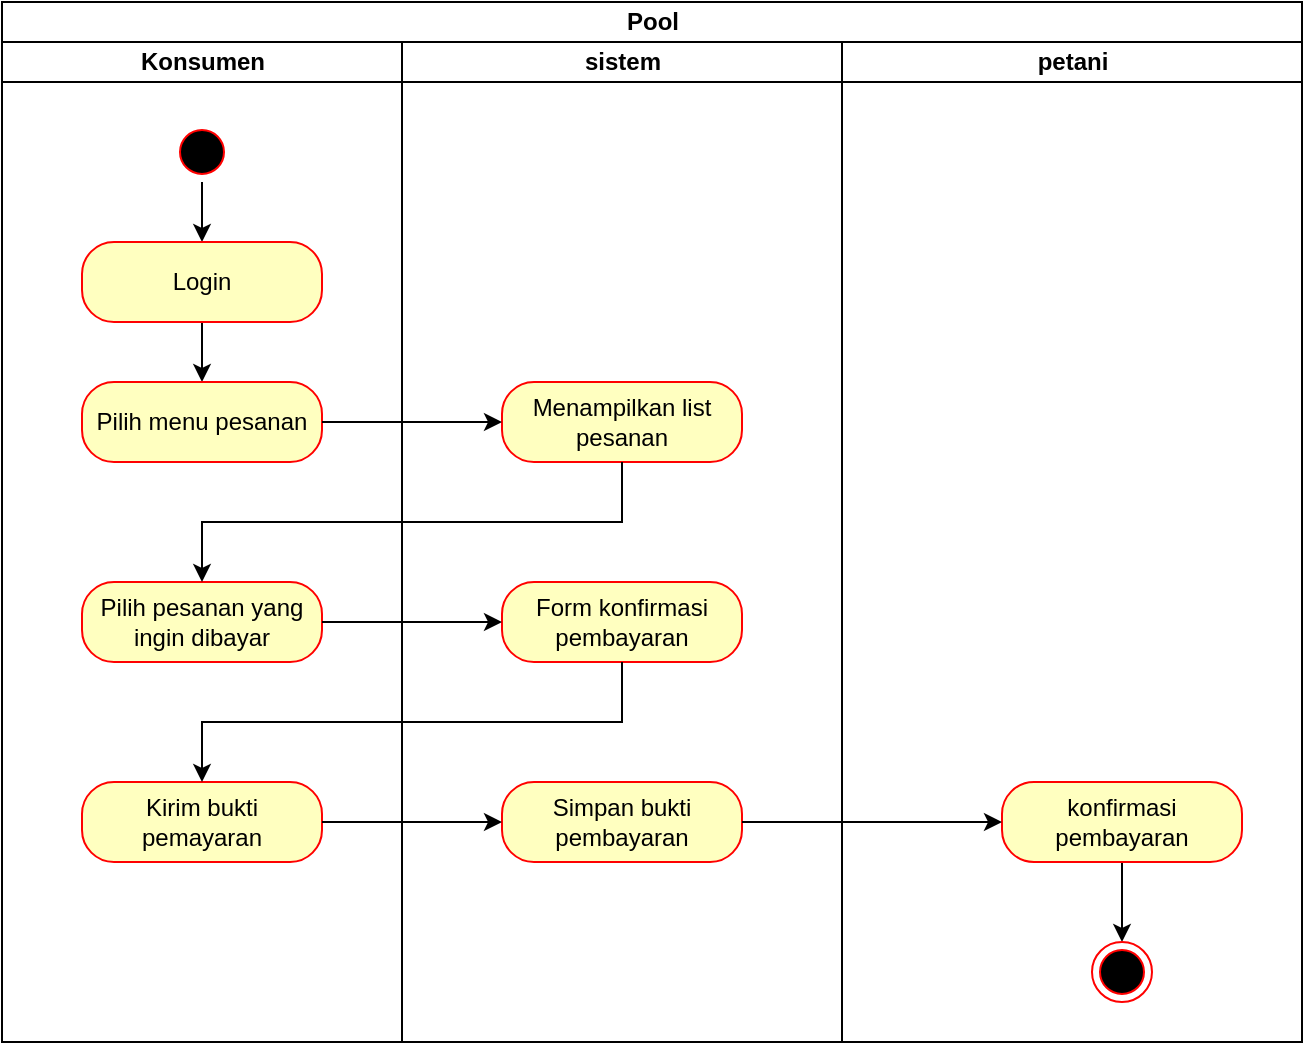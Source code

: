 <mxfile version="24.3.1" type="github">
  <diagram name="Page-1" id="YTNfgah5Yn6mvZ7XXSs6">
    <mxGraphModel dx="1035" dy="1611" grid="1" gridSize="10" guides="1" tooltips="1" connect="1" arrows="1" fold="1" page="1" pageScale="1" pageWidth="850" pageHeight="1100" math="0" shadow="0">
      <root>
        <mxCell id="0" />
        <mxCell id="1" parent="0" />
        <mxCell id="lD11Ap2pyaeoG-l7Y28U-1" value="Pool" style="swimlane;childLayout=stackLayout;resizeParent=1;resizeParentMax=0;startSize=20;html=1;" vertex="1" parent="1">
          <mxGeometry x="240.0" y="-110" width="650" height="520" as="geometry" />
        </mxCell>
        <mxCell id="lD11Ap2pyaeoG-l7Y28U-2" value="Konsumen" style="swimlane;startSize=20;html=1;" vertex="1" parent="lD11Ap2pyaeoG-l7Y28U-1">
          <mxGeometry y="20" width="200" height="500" as="geometry" />
        </mxCell>
        <mxCell id="lD11Ap2pyaeoG-l7Y28U-10" style="edgeStyle=orthogonalEdgeStyle;rounded=0;orthogonalLoop=1;jettySize=auto;html=1;exitX=0.5;exitY=1;exitDx=0;exitDy=0;entryX=0.5;entryY=0;entryDx=0;entryDy=0;" edge="1" parent="lD11Ap2pyaeoG-l7Y28U-2" source="lD11Ap2pyaeoG-l7Y28U-5" target="lD11Ap2pyaeoG-l7Y28U-7">
          <mxGeometry relative="1" as="geometry" />
        </mxCell>
        <mxCell id="lD11Ap2pyaeoG-l7Y28U-5" value="" style="ellipse;html=1;shape=startState;fillColor=#000000;strokeColor=#ff0000;" vertex="1" parent="lD11Ap2pyaeoG-l7Y28U-2">
          <mxGeometry x="85.0" y="40" width="30" height="30" as="geometry" />
        </mxCell>
        <mxCell id="lD11Ap2pyaeoG-l7Y28U-20" style="edgeStyle=orthogonalEdgeStyle;rounded=0;orthogonalLoop=1;jettySize=auto;html=1;exitX=0.5;exitY=1;exitDx=0;exitDy=0;entryX=0.5;entryY=0;entryDx=0;entryDy=0;" edge="1" parent="lD11Ap2pyaeoG-l7Y28U-2" source="lD11Ap2pyaeoG-l7Y28U-7" target="lD11Ap2pyaeoG-l7Y28U-11">
          <mxGeometry relative="1" as="geometry" />
        </mxCell>
        <mxCell id="lD11Ap2pyaeoG-l7Y28U-7" value="Login" style="rounded=1;whiteSpace=wrap;html=1;arcSize=40;fontColor=#000000;fillColor=#ffffc0;strokeColor=#ff0000;" vertex="1" parent="lD11Ap2pyaeoG-l7Y28U-2">
          <mxGeometry x="40.0" y="100" width="120" height="40" as="geometry" />
        </mxCell>
        <mxCell id="lD11Ap2pyaeoG-l7Y28U-11" value="Pilih menu pesanan" style="rounded=1;whiteSpace=wrap;html=1;arcSize=40;fontColor=#000000;fillColor=#ffffc0;strokeColor=#ff0000;" vertex="1" parent="lD11Ap2pyaeoG-l7Y28U-2">
          <mxGeometry x="40.0" y="170" width="120" height="40" as="geometry" />
        </mxCell>
        <mxCell id="lD11Ap2pyaeoG-l7Y28U-17" value="Pilih pesanan yang ingin dibayar" style="rounded=1;whiteSpace=wrap;html=1;arcSize=40;fontColor=#000000;fillColor=#ffffc0;strokeColor=#ff0000;" vertex="1" parent="lD11Ap2pyaeoG-l7Y28U-2">
          <mxGeometry x="40.0" y="270" width="120" height="40" as="geometry" />
        </mxCell>
        <mxCell id="lD11Ap2pyaeoG-l7Y28U-25" value="Kirim bukti pemayaran" style="rounded=1;whiteSpace=wrap;html=1;arcSize=40;fontColor=#000000;fillColor=#ffffc0;strokeColor=#ff0000;" vertex="1" parent="lD11Ap2pyaeoG-l7Y28U-2">
          <mxGeometry x="40.0" y="370" width="120" height="40" as="geometry" />
        </mxCell>
        <mxCell id="lD11Ap2pyaeoG-l7Y28U-3" value="sistem" style="swimlane;startSize=20;html=1;" vertex="1" parent="lD11Ap2pyaeoG-l7Y28U-1">
          <mxGeometry x="200" y="20" width="220" height="500" as="geometry" />
        </mxCell>
        <mxCell id="lD11Ap2pyaeoG-l7Y28U-14" value="Menampilkan list pesanan" style="rounded=1;whiteSpace=wrap;html=1;arcSize=40;fontColor=#000000;fillColor=#ffffc0;strokeColor=#ff0000;" vertex="1" parent="lD11Ap2pyaeoG-l7Y28U-3">
          <mxGeometry x="50.0" y="170" width="120" height="40" as="geometry" />
        </mxCell>
        <mxCell id="lD11Ap2pyaeoG-l7Y28U-18" value="Form konfirmasi pembayaran" style="rounded=1;whiteSpace=wrap;html=1;arcSize=40;fontColor=#000000;fillColor=#ffffc0;strokeColor=#ff0000;" vertex="1" parent="lD11Ap2pyaeoG-l7Y28U-3">
          <mxGeometry x="50.0" y="270" width="120" height="40" as="geometry" />
        </mxCell>
        <mxCell id="lD11Ap2pyaeoG-l7Y28U-29" value="Simpan bukti pembayaran&lt;span style=&quot;color: rgba(0, 0, 0, 0); font-family: monospace; font-size: 0px; text-align: start; text-wrap: nowrap;&quot;&gt;%3CmxGraphModel%3E%3Croot%3E%3CmxCell%20id%3D%220%22%2F%3E%3CmxCell%20id%3D%221%22%20parent%3D%220%22%2F%3E%3CmxCell%20id%3D%222%22%20value%3D%22Kirim%20bukti%20pemayaran%22%20style%3D%22rounded%3D1%3BwhiteSpace%3Dwrap%3Bhtml%3D1%3BarcSize%3D40%3BfontColor%3D%23000000%3BfillColor%3D%23ffffc0%3BstrokeColor%3D%23ff0000%3B%22%20vertex%3D%221%22%20parent%3D%221%22%3E%3CmxGeometry%20x%3D%22280%22%20y%3D%22280%22%20width%3D%22120%22%20height%3D%2240%22%20as%3D%22geometry%22%2F%3E%3C%2FmxCell%3E%3C%2Froot%3E%3C%2FmxGraphModel%3E&lt;/span&gt;&lt;span style=&quot;color: rgba(0, 0, 0, 0); font-family: monospace; font-size: 0px; text-align: start; text-wrap: nowrap;&quot;&gt;%3CmxGraphModel%3E%3Croot%3E%3CmxCell%20id%3D%220%22%2F%3E%3CmxCell%20id%3D%221%22%20parent%3D%220%22%2F%3E%3CmxCell%20id%3D%222%22%20value%3D%22Kirim%20bukti%20pemayaran%22%20style%3D%22rounded%3D1%3BwhiteSpace%3Dwrap%3Bhtml%3D1%3BarcSize%3D40%3BfontColor%3D%23000000%3BfillColor%3D%23ffffc0%3BstrokeColor%3D%23ff0000%3B%22%20vertex%3D%221%22%20parent%3D%221%22%3E%3CmxGeometry%20x%3D%22280%22%20y%3D%22280%22%20width%3D%22120%22%20height%3D%2240%22%20as%3D%22geometry%22%2F%3E%3C%2FmxCell%3E%3C%2Froot%3E%3C%2FmxGraphModel%3E&lt;/span&gt;" style="rounded=1;whiteSpace=wrap;html=1;arcSize=40;fontColor=#000000;fillColor=#ffffc0;strokeColor=#ff0000;" vertex="1" parent="lD11Ap2pyaeoG-l7Y28U-3">
          <mxGeometry x="50.0" y="370" width="120" height="40" as="geometry" />
        </mxCell>
        <mxCell id="lD11Ap2pyaeoG-l7Y28U-4" value="petani" style="swimlane;startSize=20;html=1;" vertex="1" parent="lD11Ap2pyaeoG-l7Y28U-1">
          <mxGeometry x="420" y="20" width="230" height="500" as="geometry" />
        </mxCell>
        <mxCell id="lD11Ap2pyaeoG-l7Y28U-35" style="edgeStyle=orthogonalEdgeStyle;rounded=0;orthogonalLoop=1;jettySize=auto;html=1;exitX=0.5;exitY=1;exitDx=0;exitDy=0;entryX=0.5;entryY=0;entryDx=0;entryDy=0;" edge="1" parent="lD11Ap2pyaeoG-l7Y28U-4" source="lD11Ap2pyaeoG-l7Y28U-30" target="lD11Ap2pyaeoG-l7Y28U-34">
          <mxGeometry relative="1" as="geometry" />
        </mxCell>
        <mxCell id="lD11Ap2pyaeoG-l7Y28U-30" value="konfirmasi pembayaran" style="rounded=1;whiteSpace=wrap;html=1;arcSize=40;fontColor=#000000;fillColor=#ffffc0;strokeColor=#ff0000;" vertex="1" parent="lD11Ap2pyaeoG-l7Y28U-4">
          <mxGeometry x="80.0" y="370" width="120" height="40" as="geometry" />
        </mxCell>
        <mxCell id="lD11Ap2pyaeoG-l7Y28U-34" value="" style="ellipse;html=1;shape=endState;fillColor=#000000;strokeColor=#ff0000;" vertex="1" parent="lD11Ap2pyaeoG-l7Y28U-4">
          <mxGeometry x="125.0" y="450" width="30" height="30" as="geometry" />
        </mxCell>
        <mxCell id="lD11Ap2pyaeoG-l7Y28U-21" style="edgeStyle=orthogonalEdgeStyle;rounded=0;orthogonalLoop=1;jettySize=auto;html=1;exitX=1;exitY=0.5;exitDx=0;exitDy=0;entryX=0;entryY=0.5;entryDx=0;entryDy=0;" edge="1" parent="lD11Ap2pyaeoG-l7Y28U-1" source="lD11Ap2pyaeoG-l7Y28U-11" target="lD11Ap2pyaeoG-l7Y28U-14">
          <mxGeometry relative="1" as="geometry" />
        </mxCell>
        <mxCell id="lD11Ap2pyaeoG-l7Y28U-23" style="edgeStyle=orthogonalEdgeStyle;rounded=0;orthogonalLoop=1;jettySize=auto;html=1;exitX=0.5;exitY=1;exitDx=0;exitDy=0;entryX=0.5;entryY=0;entryDx=0;entryDy=0;" edge="1" parent="lD11Ap2pyaeoG-l7Y28U-1" source="lD11Ap2pyaeoG-l7Y28U-14" target="lD11Ap2pyaeoG-l7Y28U-17">
          <mxGeometry relative="1" as="geometry" />
        </mxCell>
        <mxCell id="lD11Ap2pyaeoG-l7Y28U-24" style="edgeStyle=orthogonalEdgeStyle;rounded=0;orthogonalLoop=1;jettySize=auto;html=1;exitX=1;exitY=0.5;exitDx=0;exitDy=0;entryX=0;entryY=0.5;entryDx=0;entryDy=0;" edge="1" parent="lD11Ap2pyaeoG-l7Y28U-1" source="lD11Ap2pyaeoG-l7Y28U-17" target="lD11Ap2pyaeoG-l7Y28U-18">
          <mxGeometry relative="1" as="geometry" />
        </mxCell>
        <mxCell id="lD11Ap2pyaeoG-l7Y28U-31" style="edgeStyle=orthogonalEdgeStyle;rounded=0;orthogonalLoop=1;jettySize=auto;html=1;exitX=0.5;exitY=1;exitDx=0;exitDy=0;entryX=0.5;entryY=0;entryDx=0;entryDy=0;" edge="1" parent="lD11Ap2pyaeoG-l7Y28U-1" source="lD11Ap2pyaeoG-l7Y28U-18" target="lD11Ap2pyaeoG-l7Y28U-25">
          <mxGeometry relative="1" as="geometry" />
        </mxCell>
        <mxCell id="lD11Ap2pyaeoG-l7Y28U-32" style="edgeStyle=orthogonalEdgeStyle;rounded=0;orthogonalLoop=1;jettySize=auto;html=1;exitX=1;exitY=0.5;exitDx=0;exitDy=0;entryX=0;entryY=0.5;entryDx=0;entryDy=0;" edge="1" parent="lD11Ap2pyaeoG-l7Y28U-1" source="lD11Ap2pyaeoG-l7Y28U-25" target="lD11Ap2pyaeoG-l7Y28U-29">
          <mxGeometry relative="1" as="geometry" />
        </mxCell>
        <mxCell id="lD11Ap2pyaeoG-l7Y28U-33" style="edgeStyle=orthogonalEdgeStyle;rounded=0;orthogonalLoop=1;jettySize=auto;html=1;exitX=1;exitY=0.5;exitDx=0;exitDy=0;entryX=0;entryY=0.5;entryDx=0;entryDy=0;" edge="1" parent="lD11Ap2pyaeoG-l7Y28U-1" source="lD11Ap2pyaeoG-l7Y28U-29" target="lD11Ap2pyaeoG-l7Y28U-30">
          <mxGeometry relative="1" as="geometry" />
        </mxCell>
      </root>
    </mxGraphModel>
  </diagram>
</mxfile>
